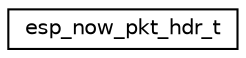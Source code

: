digraph "Graphical Class Hierarchy"
{
 // LATEX_PDF_SIZE
  edge [fontname="Helvetica",fontsize="10",labelfontname="Helvetica",labelfontsize="10"];
  node [fontname="Helvetica",fontsize="10",shape=record];
  rankdir="LR";
  Node0 [label="esp_now_pkt_hdr_t",height=0.2,width=0.4,color="black", fillcolor="white", style="filled",URL="$structesp__now__pkt__hdr__t.html",tooltip="Header with necessary flags for ESP-NOW packets."];
}
